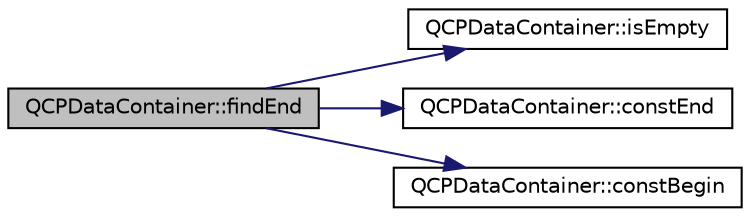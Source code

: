 digraph "QCPDataContainer::findEnd"
{
  edge [fontname="Helvetica",fontsize="10",labelfontname="Helvetica",labelfontsize="10"];
  node [fontname="Helvetica",fontsize="10",shape=record];
  rankdir="LR";
  Node93 [label="QCPDataContainer::findEnd",height=0.2,width=0.4,color="black", fillcolor="grey75", style="filled", fontcolor="black"];
  Node93 -> Node94 [color="midnightblue",fontsize="10",style="solid",fontname="Helvetica"];
  Node94 [label="QCPDataContainer::isEmpty",height=0.2,width=0.4,color="black", fillcolor="white", style="filled",URL="$class_q_c_p_data_container.html#a7bdebfccd2f9f84bf032882f9d6b00a8"];
  Node93 -> Node95 [color="midnightblue",fontsize="10",style="solid",fontname="Helvetica"];
  Node95 [label="QCPDataContainer::constEnd",height=0.2,width=0.4,color="black", fillcolor="white", style="filled",URL="$class_q_c_p_data_container.html#aa7f7cf239b85b1a28de3d675cc5b3da1"];
  Node93 -> Node96 [color="midnightblue",fontsize="10",style="solid",fontname="Helvetica"];
  Node96 [label="QCPDataContainer::constBegin",height=0.2,width=0.4,color="black", fillcolor="white", style="filled",URL="$class_q_c_p_data_container.html#a49d7622999e2de67fa2331626a3159aa"];
}
